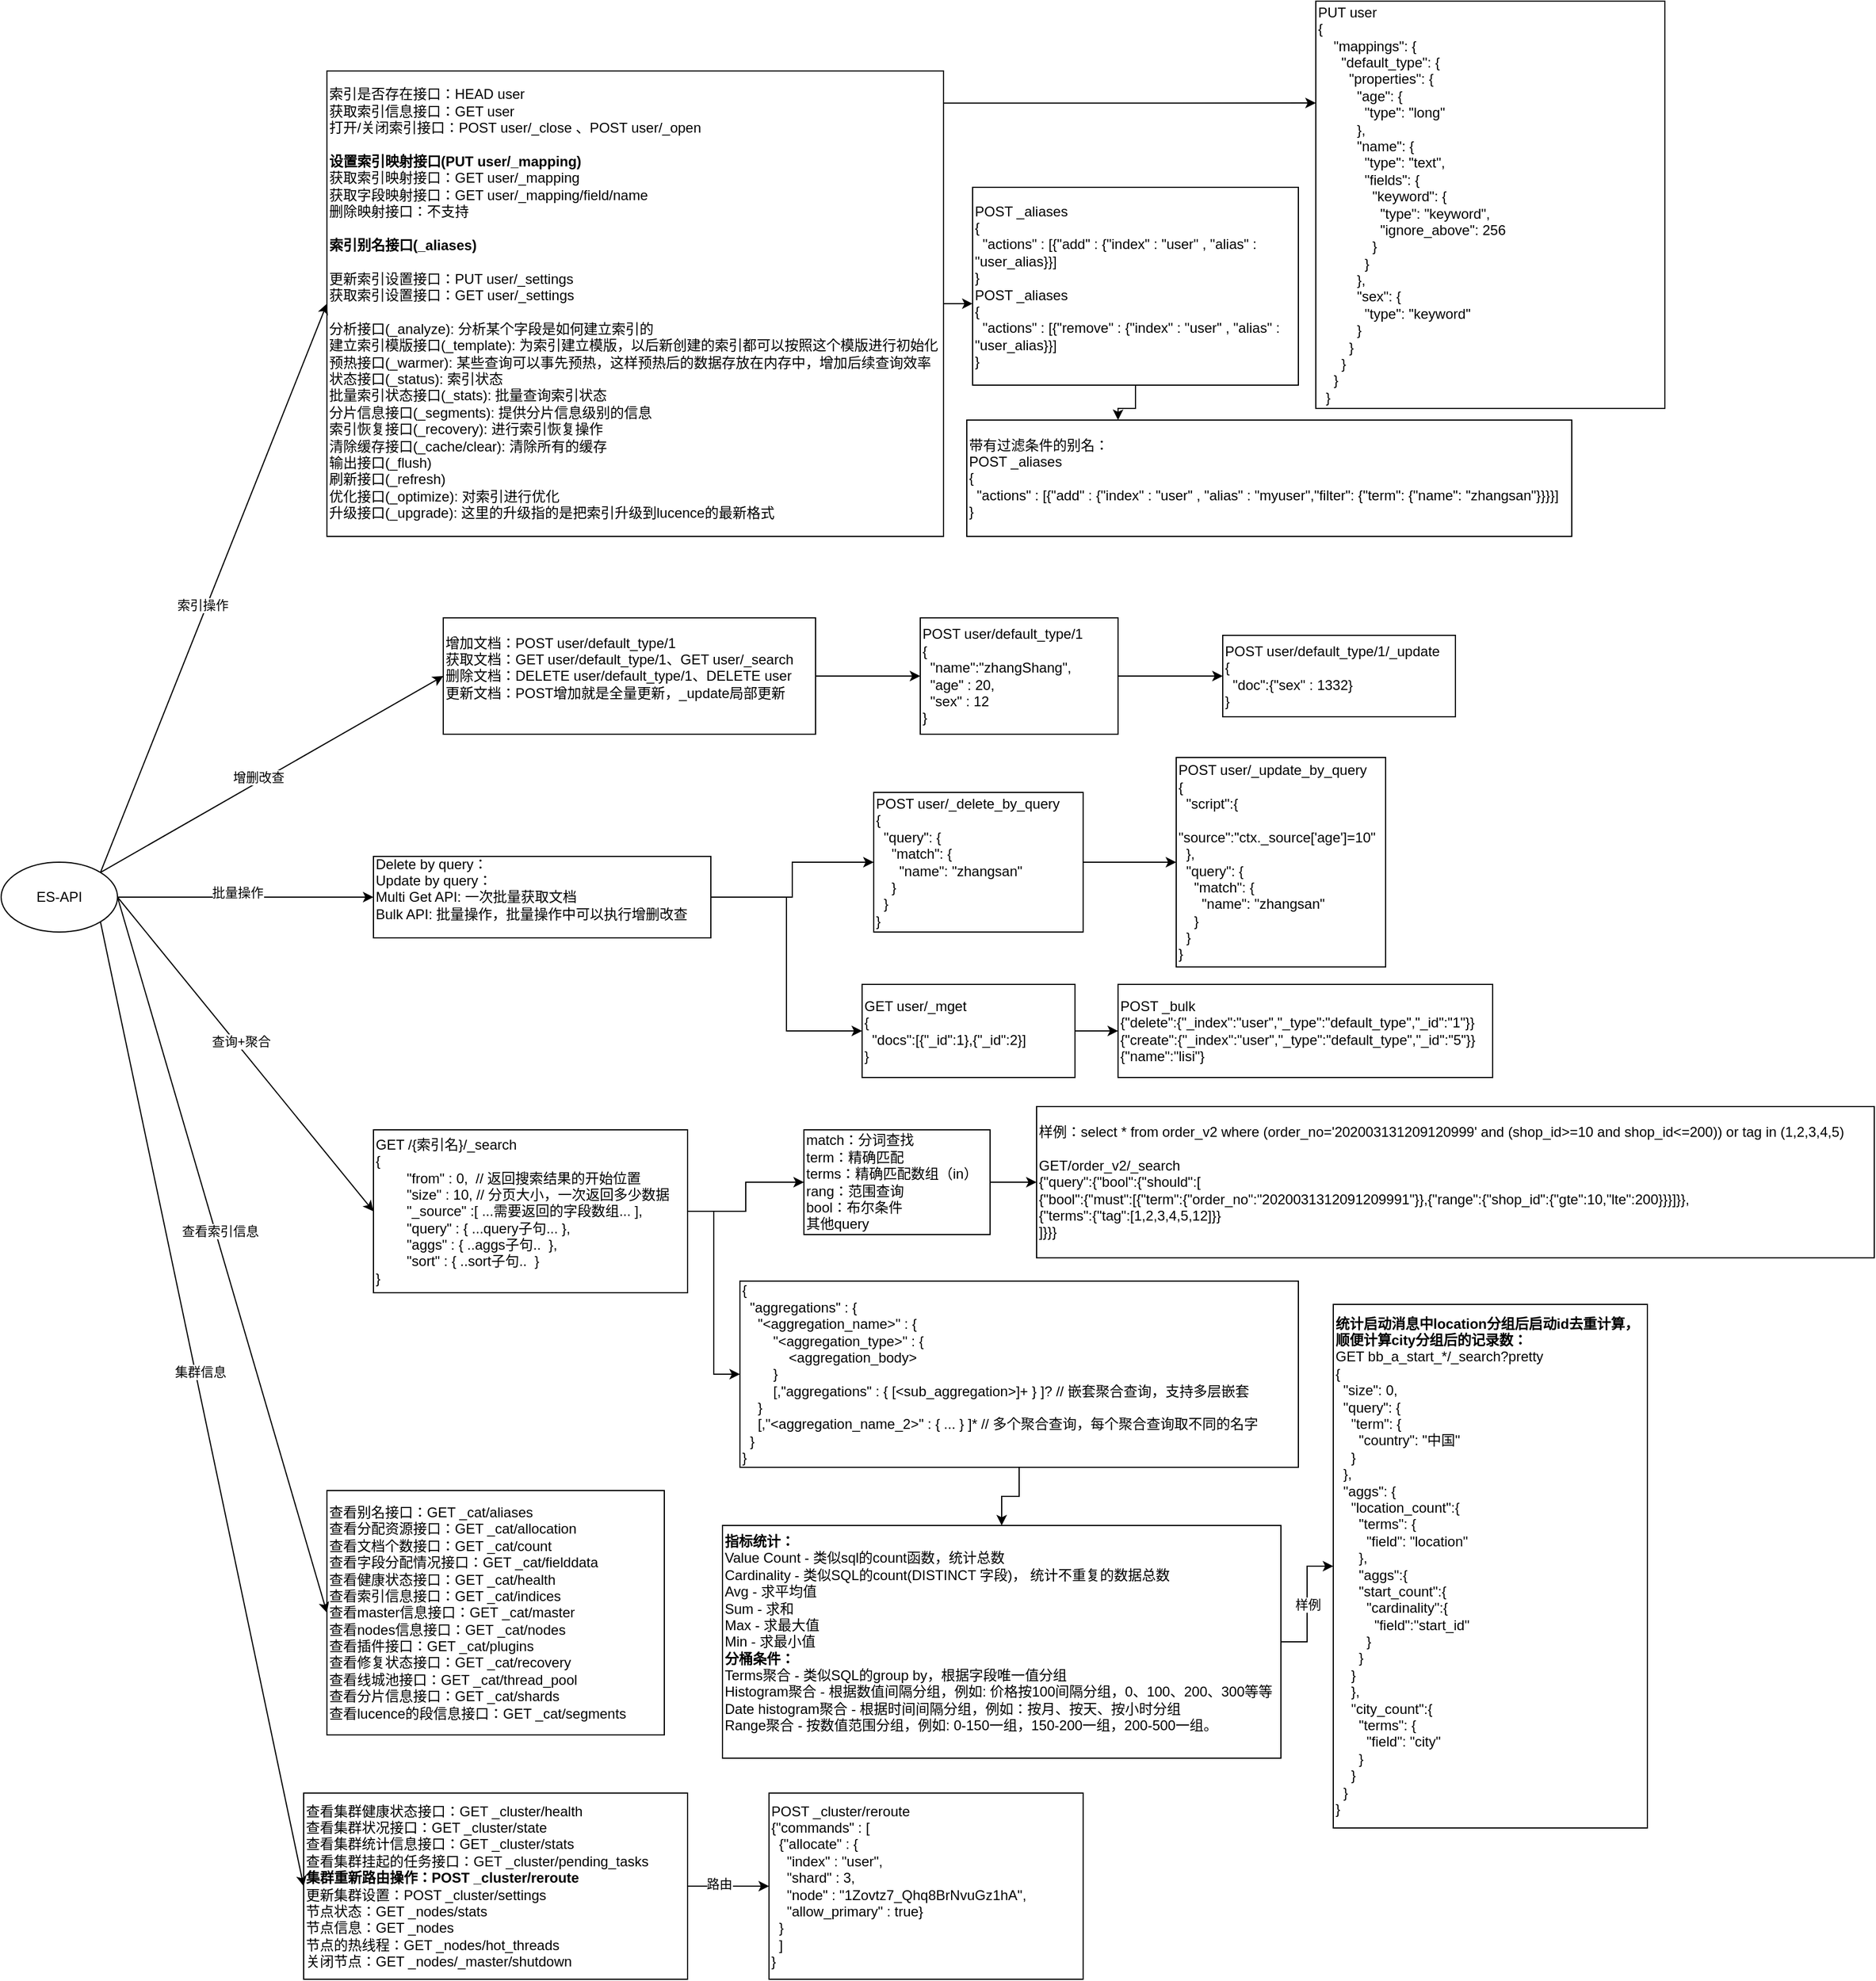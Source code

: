 <mxfile version="13.8.2" type="device"><diagram id="Yi1-k2MWJeGVFgbMpp85" name="Page-1"><mxGraphModel dx="3153" dy="2832" grid="1" gridSize="10" guides="1" tooltips="1" connect="1" arrows="1" fold="1" page="1" pageScale="1" pageWidth="827" pageHeight="1169" math="0" shadow="0"><root><mxCell id="0"/><mxCell id="1" parent="0"/><mxCell id="cGSWzXC-bVytF_CD_2vd-1" value="ES-API" style="ellipse;whiteSpace=wrap;html=1;" vertex="1" parent="1"><mxGeometry x="20" y="-380" width="100" height="60" as="geometry"/></mxCell><mxCell id="cGSWzXC-bVytF_CD_2vd-54" style="edgeStyle=orthogonalEdgeStyle;rounded=0;orthogonalLoop=1;jettySize=auto;html=1;entryX=0;entryY=0.5;entryDx=0;entryDy=0;" edge="1" parent="1" source="cGSWzXC-bVytF_CD_2vd-2" target="cGSWzXC-bVytF_CD_2vd-31"><mxGeometry relative="1" as="geometry"/></mxCell><mxCell id="cGSWzXC-bVytF_CD_2vd-2" value="&lt;div&gt;增加文档：&lt;span&gt;POST user/default_type/1&lt;/span&gt;&lt;/div&gt;&lt;div&gt;&lt;span&gt;获取文档：GET user/default_type/1、GET user/_search&amp;nbsp;&lt;/span&gt;&lt;/div&gt;&lt;div&gt;&lt;span&gt;删除文档：DELETE user/default_type/1、&lt;/span&gt;&lt;span&gt;DELETE user&lt;/span&gt;&lt;/div&gt;&lt;div&gt;更新文档：POST增加就是全量更新，_update局部更新&lt;/div&gt;&lt;div&gt;&lt;br&gt;&lt;/div&gt;" style="rounded=0;whiteSpace=wrap;html=1;align=left;" vertex="1" parent="1"><mxGeometry x="400" y="-590" width="320" height="100" as="geometry"/></mxCell><mxCell id="cGSWzXC-bVytF_CD_2vd-6" value="" style="endArrow=classic;html=1;entryX=0;entryY=0.5;entryDx=0;entryDy=0;exitX=1;exitY=0;exitDx=0;exitDy=0;" edge="1" parent="1" source="cGSWzXC-bVytF_CD_2vd-1" target="cGSWzXC-bVytF_CD_2vd-2"><mxGeometry width="50" height="50" relative="1" as="geometry"><mxPoint x="150" y="-430" as="sourcePoint"/><mxPoint x="200" y="-480" as="targetPoint"/></mxGeometry></mxCell><mxCell id="cGSWzXC-bVytF_CD_2vd-7" value="增删改查" style="edgeLabel;html=1;align=center;verticalAlign=middle;resizable=0;points=[];" vertex="1" connectable="0" parent="cGSWzXC-bVytF_CD_2vd-6"><mxGeometry x="-0.065" y="4" relative="1" as="geometry"><mxPoint as="offset"/></mxGeometry></mxCell><mxCell id="cGSWzXC-bVytF_CD_2vd-56" style="edgeStyle=orthogonalEdgeStyle;rounded=0;orthogonalLoop=1;jettySize=auto;html=1;entryX=0;entryY=0.25;entryDx=0;entryDy=0;exitX=1;exitY=0.069;exitDx=0;exitDy=0;exitPerimeter=0;" edge="1" parent="1" source="cGSWzXC-bVytF_CD_2vd-8" target="cGSWzXC-bVytF_CD_2vd-27"><mxGeometry relative="1" as="geometry"/></mxCell><mxCell id="cGSWzXC-bVytF_CD_2vd-58" value="" style="edgeStyle=orthogonalEdgeStyle;rounded=0;orthogonalLoop=1;jettySize=auto;html=1;entryX=0;entryY=0.588;entryDx=0;entryDy=0;entryPerimeter=0;" edge="1" parent="1" source="cGSWzXC-bVytF_CD_2vd-8" target="cGSWzXC-bVytF_CD_2vd-28"><mxGeometry relative="1" as="geometry"/></mxCell><mxCell id="cGSWzXC-bVytF_CD_2vd-8" value="&lt;div&gt;索引是否存在接口：HEAD user&lt;span&gt;&lt;br&gt;&lt;/span&gt;&lt;/div&gt;&lt;div&gt;&lt;span&gt;获取索引信息接口：GET user&lt;/span&gt;&lt;/div&gt;&lt;div&gt;&lt;span&gt;打开/关闭索引接口：POST user/_close 、POST user/_open&lt;/span&gt;&lt;br&gt;&lt;/div&gt;&lt;div&gt;&lt;b&gt;&lt;br&gt;&lt;/b&gt;&lt;/div&gt;&lt;div&gt;&lt;b&gt;设置索引映射接口(PUT user/_mapping)&lt;/b&gt;&lt;/div&gt;&lt;div&gt;获取索引映射接口：GET user/_mapping&lt;/div&gt;&lt;div&gt;获取字段映射接口：GET user/_mapping/field/name&lt;/div&gt;&lt;div&gt;删除映射接口：不支持&lt;/div&gt;&lt;div&gt;&lt;br&gt;&lt;/div&gt;&lt;div&gt;&lt;b&gt;索引别名接口(_aliases)&lt;/b&gt;&lt;/div&gt;&lt;div&gt;&lt;br&gt;&lt;/div&gt;&lt;div&gt;更新索引设置接口：PUT user/_settings&lt;/div&gt;&lt;div&gt;获取索引设置接口：GET user/_settings&lt;/div&gt;&lt;div&gt;&lt;br&gt;&lt;/div&gt;&lt;div&gt;分析接口(_analyze): 分析某个字段是如何建立索引的&lt;/div&gt;&lt;div&gt;建立索引模版接口(_template): 为索引建立模版，以后新创建的索引都可以按照这个模版进行初始化&lt;/div&gt;&lt;div&gt;预热接口(_warmer): 某些查询可以事先预热，这样预热后的数据存放在内存中，增加后续查询效率&lt;/div&gt;&lt;div&gt;状态接口(_status): 索引状态&lt;/div&gt;&lt;div&gt;批量索引状态接口(_stats): 批量查询索引状态&lt;/div&gt;&lt;div&gt;分片信息接口(_segments): 提供分片信息级别的信息&lt;/div&gt;&lt;div&gt;索引恢复接口(_recovery): 进行索引恢复操作&lt;/div&gt;&lt;div&gt;清除缓存接口(_cache/clear): 清除所有的缓存&lt;/div&gt;&lt;div&gt;输出接口(_flush)&lt;/div&gt;&lt;div&gt;刷新接口(_refresh)&lt;/div&gt;&lt;div&gt;优化接口(_optimize): 对索引进行优化&lt;/div&gt;&lt;div&gt;升级接口(_upgrade): 这里的升级指的是把索引升级到lucence的最新格式&lt;/div&gt;" style="rounded=0;whiteSpace=wrap;html=1;align=left;" vertex="1" parent="1"><mxGeometry x="300" y="-1060" width="530" height="400" as="geometry"/></mxCell><mxCell id="cGSWzXC-bVytF_CD_2vd-10" value="" style="endArrow=classic;html=1;entryX=0;entryY=0.5;entryDx=0;entryDy=0;exitX=1;exitY=0;exitDx=0;exitDy=0;" edge="1" parent="1" source="cGSWzXC-bVytF_CD_2vd-1" target="cGSWzXC-bVytF_CD_2vd-8"><mxGeometry width="50" height="50" relative="1" as="geometry"><mxPoint x="130" y="-340" as="sourcePoint"/><mxPoint x="320" y="-380" as="targetPoint"/></mxGeometry></mxCell><mxCell id="cGSWzXC-bVytF_CD_2vd-11" value="索引操作" style="edgeLabel;html=1;align=center;verticalAlign=middle;resizable=0;points=[];" vertex="1" connectable="0" parent="cGSWzXC-bVytF_CD_2vd-10"><mxGeometry x="-0.065" y="4" relative="1" as="geometry"><mxPoint as="offset"/></mxGeometry></mxCell><mxCell id="cGSWzXC-bVytF_CD_2vd-50" style="edgeStyle=orthogonalEdgeStyle;rounded=0;orthogonalLoop=1;jettySize=auto;html=1;" edge="1" parent="1" source="cGSWzXC-bVytF_CD_2vd-12" target="cGSWzXC-bVytF_CD_2vd-33"><mxGeometry relative="1" as="geometry"/></mxCell><mxCell id="cGSWzXC-bVytF_CD_2vd-51" style="edgeStyle=orthogonalEdgeStyle;rounded=0;orthogonalLoop=1;jettySize=auto;html=1;entryX=0;entryY=0.5;entryDx=0;entryDy=0;" edge="1" parent="1" source="cGSWzXC-bVytF_CD_2vd-12" target="cGSWzXC-bVytF_CD_2vd-35"><mxGeometry relative="1" as="geometry"/></mxCell><mxCell id="cGSWzXC-bVytF_CD_2vd-12" value="&lt;div&gt;&lt;div&gt;Delete by query：&lt;/div&gt;&lt;div&gt;Update by query：&lt;/div&gt;&lt;/div&gt;&lt;div&gt;Multi Get API: 一次批量获取文档&lt;/div&gt;&lt;div&gt;Bulk API: 批量操作，批量操作中可以执行增删改查&lt;/div&gt;&lt;div&gt;&lt;br&gt;&lt;/div&gt;" style="rounded=0;whiteSpace=wrap;html=1;align=left;" vertex="1" parent="1"><mxGeometry x="340" y="-385" width="290" height="70" as="geometry"/></mxCell><mxCell id="cGSWzXC-bVytF_CD_2vd-47" style="edgeStyle=orthogonalEdgeStyle;rounded=0;orthogonalLoop=1;jettySize=auto;html=1;entryX=0;entryY=0.5;entryDx=0;entryDy=0;" edge="1" parent="1" source="cGSWzXC-bVytF_CD_2vd-13" target="cGSWzXC-bVytF_CD_2vd-38"><mxGeometry relative="1" as="geometry"/></mxCell><mxCell id="cGSWzXC-bVytF_CD_2vd-48" style="edgeStyle=orthogonalEdgeStyle;rounded=0;orthogonalLoop=1;jettySize=auto;html=1;entryX=0;entryY=0.5;entryDx=0;entryDy=0;" edge="1" parent="1" source="cGSWzXC-bVytF_CD_2vd-13" target="cGSWzXC-bVytF_CD_2vd-40"><mxGeometry relative="1" as="geometry"/></mxCell><mxCell id="cGSWzXC-bVytF_CD_2vd-13" value="&lt;div&gt;GET /{索引名}/_search&lt;/div&gt;&lt;div&gt;{&lt;/div&gt;&lt;div&gt;&amp;nbsp; &amp;nbsp; &amp;nbsp; &amp;nbsp; &quot;from&quot; : 0,&amp;nbsp; // 返回搜索结果的开始位置&lt;/div&gt;&lt;div&gt;&amp;nbsp; &amp;nbsp; &amp;nbsp; &amp;nbsp; &quot;size&quot; : 10, // 分页大小，一次返回多少数据&lt;/div&gt;&lt;div&gt;&amp;nbsp; &amp;nbsp; &amp;nbsp; &amp;nbsp; &quot;_source&quot; :[ ...需要返回的字段数组... ],&lt;/div&gt;&lt;div&gt;&amp;nbsp; &amp;nbsp; &amp;nbsp; &amp;nbsp; &quot;query&quot; : { ...query子句... },&lt;/div&gt;&lt;div&gt;&amp;nbsp; &amp;nbsp; &amp;nbsp; &amp;nbsp; &quot;aggs&quot; : { ..aggs子句..&amp;nbsp; },&lt;/div&gt;&lt;div&gt;&amp;nbsp; &amp;nbsp; &amp;nbsp; &amp;nbsp; &quot;sort&quot; : { ..sort子句..&amp;nbsp; }&lt;/div&gt;&lt;div&gt;}&lt;/div&gt;" style="rounded=0;whiteSpace=wrap;html=1;align=left;" vertex="1" parent="1"><mxGeometry x="340" y="-150" width="270" height="140" as="geometry"/></mxCell><mxCell id="cGSWzXC-bVytF_CD_2vd-14" value="&lt;div&gt;查看别名接口：GET _cat/aliases&lt;/div&gt;&lt;div&gt;查看分配资源接口：GET _cat/allocation&lt;/div&gt;&lt;div&gt;查看文档个数接口：GET _cat/count&lt;/div&gt;&lt;div&gt;查看字段分配情况接口：GET _cat/fielddata&lt;/div&gt;&lt;div&gt;查看健康状态接口：GET _cat/health&lt;/div&gt;&lt;div&gt;查看索引信息接口：GET _cat/indices&lt;/div&gt;&lt;div&gt;查看master信息接口：GET _cat/master&lt;/div&gt;&lt;div&gt;查看nodes信息接口：GET _cat/nodes&lt;/div&gt;&lt;div&gt;查看插件接口：GET _cat/plugins&lt;/div&gt;&lt;div&gt;查看修复状态接口：GET _cat/recovery&lt;/div&gt;&lt;div&gt;查看线城池接口：GET _cat/thread_pool&lt;/div&gt;&lt;div&gt;查看分片信息接口：GET _cat/shards&lt;/div&gt;&lt;div&gt;查看lucence的段信息接口：GET _cat/segments&lt;/div&gt;" style="rounded=0;whiteSpace=wrap;html=1;align=left;" vertex="1" parent="1"><mxGeometry x="300" y="160" width="290" height="210" as="geometry"/></mxCell><mxCell id="cGSWzXC-bVytF_CD_2vd-15" value="" style="endArrow=classic;html=1;entryX=0;entryY=0.5;entryDx=0;entryDy=0;exitX=1;exitY=0.5;exitDx=0;exitDy=0;" edge="1" parent="1" source="cGSWzXC-bVytF_CD_2vd-1" target="cGSWzXC-bVytF_CD_2vd-12"><mxGeometry width="50" height="50" relative="1" as="geometry"><mxPoint x="130" y="-340" as="sourcePoint"/><mxPoint x="320" y="-380" as="targetPoint"/></mxGeometry></mxCell><mxCell id="cGSWzXC-bVytF_CD_2vd-16" value="批量操作" style="edgeLabel;html=1;align=center;verticalAlign=middle;resizable=0;points=[];" vertex="1" connectable="0" parent="cGSWzXC-bVytF_CD_2vd-15"><mxGeometry x="-0.065" y="4" relative="1" as="geometry"><mxPoint as="offset"/></mxGeometry></mxCell><mxCell id="cGSWzXC-bVytF_CD_2vd-17" value="" style="endArrow=classic;html=1;entryX=0;entryY=0.5;entryDx=0;entryDy=0;exitX=1;exitY=0.5;exitDx=0;exitDy=0;" edge="1" parent="1" source="cGSWzXC-bVytF_CD_2vd-1" target="cGSWzXC-bVytF_CD_2vd-13"><mxGeometry width="50" height="50" relative="1" as="geometry"><mxPoint x="130" y="-340" as="sourcePoint"/><mxPoint x="320" y="-180" as="targetPoint"/></mxGeometry></mxCell><mxCell id="cGSWzXC-bVytF_CD_2vd-18" value="查询+聚合" style="edgeLabel;html=1;align=center;verticalAlign=middle;resizable=0;points=[];" vertex="1" connectable="0" parent="cGSWzXC-bVytF_CD_2vd-17"><mxGeometry x="-0.065" y="4" relative="1" as="geometry"><mxPoint as="offset"/></mxGeometry></mxCell><mxCell id="cGSWzXC-bVytF_CD_2vd-19" value="" style="endArrow=classic;html=1;entryX=0;entryY=0.5;entryDx=0;entryDy=0;exitX=1;exitY=0.5;exitDx=0;exitDy=0;" edge="1" parent="1" source="cGSWzXC-bVytF_CD_2vd-1" target="cGSWzXC-bVytF_CD_2vd-14"><mxGeometry width="50" height="50" relative="1" as="geometry"><mxPoint x="130" y="-340" as="sourcePoint"/><mxPoint x="320" y="40" as="targetPoint"/></mxGeometry></mxCell><mxCell id="cGSWzXC-bVytF_CD_2vd-20" value="查看索引信息" style="edgeLabel;html=1;align=center;verticalAlign=middle;resizable=0;points=[];" vertex="1" connectable="0" parent="cGSWzXC-bVytF_CD_2vd-19"><mxGeometry x="-0.065" y="4" relative="1" as="geometry"><mxPoint as="offset"/></mxGeometry></mxCell><mxCell id="cGSWzXC-bVytF_CD_2vd-43" style="edgeStyle=orthogonalEdgeStyle;rounded=0;orthogonalLoop=1;jettySize=auto;html=1;" edge="1" parent="1" source="cGSWzXC-bVytF_CD_2vd-21" target="cGSWzXC-bVytF_CD_2vd-37"><mxGeometry relative="1" as="geometry"/></mxCell><mxCell id="cGSWzXC-bVytF_CD_2vd-44" value="路由" style="edgeLabel;html=1;align=center;verticalAlign=middle;resizable=0;points=[];" vertex="1" connectable="0" parent="cGSWzXC-bVytF_CD_2vd-43"><mxGeometry x="-0.229" y="2" relative="1" as="geometry"><mxPoint as="offset"/></mxGeometry></mxCell><mxCell id="cGSWzXC-bVytF_CD_2vd-21" value="&lt;div&gt;查看集群健康状态接口：GET _cluster/health&lt;/div&gt;&lt;div&gt;查看集群状况接口：GET _cluster/state&lt;/div&gt;&lt;div&gt;查看集群统计信息接口：GET _cluster/stats&lt;/div&gt;&lt;div&gt;查看集群挂起的任务接口：GET _cluster/pending_tasks&lt;/div&gt;&lt;div&gt;&lt;b&gt;集群重新路由操作：POST _cluster/reroute&lt;/b&gt;&lt;/div&gt;&lt;div&gt;更新集群设置：POST _cluster/settings&lt;/div&gt;&lt;div&gt;节点状态：GET _nodes/stats&lt;/div&gt;&lt;div&gt;节点信息：GET _nodes&lt;/div&gt;&lt;div&gt;节点的热线程：GET _nodes/hot_threads&lt;/div&gt;&lt;div&gt;关闭节点：GET _nodes/_master/shutdown&lt;/div&gt;" style="rounded=0;whiteSpace=wrap;html=1;align=left;" vertex="1" parent="1"><mxGeometry x="280" y="420" width="330" height="160" as="geometry"/></mxCell><mxCell id="cGSWzXC-bVytF_CD_2vd-23" value="" style="endArrow=classic;html=1;entryX=0;entryY=0.5;entryDx=0;entryDy=0;exitX=1;exitY=1;exitDx=0;exitDy=0;" edge="1" parent="1" source="cGSWzXC-bVytF_CD_2vd-1" target="cGSWzXC-bVytF_CD_2vd-21"><mxGeometry width="50" height="50" relative="1" as="geometry"><mxPoint x="130" y="-340" as="sourcePoint"/><mxPoint x="310" y="250" as="targetPoint"/></mxGeometry></mxCell><mxCell id="cGSWzXC-bVytF_CD_2vd-24" value="集群信息" style="edgeLabel;html=1;align=center;verticalAlign=middle;resizable=0;points=[];" vertex="1" connectable="0" parent="cGSWzXC-bVytF_CD_2vd-23"><mxGeometry x="-0.065" y="4" relative="1" as="geometry"><mxPoint as="offset"/></mxGeometry></mxCell><mxCell id="cGSWzXC-bVytF_CD_2vd-27" value="&lt;div&gt;PUT user&lt;/div&gt;&lt;div&gt;{&lt;/div&gt;&lt;div&gt;&amp;nbsp; &amp;nbsp; &quot;mappings&quot;: {&lt;/div&gt;&lt;div&gt;&amp;nbsp; &amp;nbsp; &amp;nbsp; &quot;default_type&quot;: {&lt;/div&gt;&lt;div&gt;&amp;nbsp; &amp;nbsp; &amp;nbsp; &amp;nbsp; &quot;properties&quot;: {&lt;/div&gt;&lt;div&gt;&amp;nbsp; &amp;nbsp; &amp;nbsp; &amp;nbsp; &amp;nbsp; &quot;age&quot;: {&lt;/div&gt;&lt;div&gt;&amp;nbsp; &amp;nbsp; &amp;nbsp; &amp;nbsp; &amp;nbsp; &amp;nbsp; &quot;type&quot;: &quot;long&quot;&lt;/div&gt;&lt;div&gt;&amp;nbsp; &amp;nbsp; &amp;nbsp; &amp;nbsp; &amp;nbsp; },&lt;/div&gt;&lt;div&gt;&amp;nbsp; &amp;nbsp; &amp;nbsp; &amp;nbsp; &amp;nbsp; &quot;name&quot;: {&lt;/div&gt;&lt;div&gt;&amp;nbsp; &amp;nbsp; &amp;nbsp; &amp;nbsp; &amp;nbsp; &amp;nbsp; &quot;type&quot;: &quot;text&quot;,&lt;/div&gt;&lt;div&gt;&amp;nbsp; &amp;nbsp; &amp;nbsp; &amp;nbsp; &amp;nbsp; &amp;nbsp; &quot;fields&quot;: {&lt;/div&gt;&lt;div&gt;&amp;nbsp; &amp;nbsp; &amp;nbsp; &amp;nbsp; &amp;nbsp; &amp;nbsp; &amp;nbsp; &quot;keyword&quot;: {&lt;/div&gt;&lt;div&gt;&amp;nbsp; &amp;nbsp; &amp;nbsp; &amp;nbsp; &amp;nbsp; &amp;nbsp; &amp;nbsp; &amp;nbsp; &quot;type&quot;: &quot;keyword&quot;,&lt;/div&gt;&lt;div&gt;&amp;nbsp; &amp;nbsp; &amp;nbsp; &amp;nbsp; &amp;nbsp; &amp;nbsp; &amp;nbsp; &amp;nbsp; &quot;ignore_above&quot;: 256&lt;/div&gt;&lt;div&gt;&amp;nbsp; &amp;nbsp; &amp;nbsp; &amp;nbsp; &amp;nbsp; &amp;nbsp; &amp;nbsp; }&lt;/div&gt;&lt;div&gt;&amp;nbsp; &amp;nbsp; &amp;nbsp; &amp;nbsp; &amp;nbsp; &amp;nbsp; }&lt;/div&gt;&lt;div&gt;&amp;nbsp; &amp;nbsp; &amp;nbsp; &amp;nbsp; &amp;nbsp; },&lt;/div&gt;&lt;div&gt;&amp;nbsp; &amp;nbsp; &amp;nbsp; &amp;nbsp; &amp;nbsp; &quot;sex&quot;: {&lt;/div&gt;&lt;div&gt;&amp;nbsp; &amp;nbsp; &amp;nbsp; &amp;nbsp; &amp;nbsp; &amp;nbsp; &quot;type&quot;: &quot;keyword&quot;&lt;/div&gt;&lt;div&gt;&amp;nbsp; &amp;nbsp; &amp;nbsp; &amp;nbsp; &amp;nbsp; }&lt;/div&gt;&lt;div&gt;&amp;nbsp; &amp;nbsp; &amp;nbsp; &amp;nbsp; }&lt;/div&gt;&lt;div&gt;&amp;nbsp; &amp;nbsp; &amp;nbsp; }&lt;/div&gt;&lt;div&gt;&amp;nbsp; &amp;nbsp; }&lt;/div&gt;&lt;div&gt;&amp;nbsp; }&lt;/div&gt;" style="rounded=0;whiteSpace=wrap;html=1;align=left;" vertex="1" parent="1"><mxGeometry x="1150" y="-1120" width="300" height="350" as="geometry"/></mxCell><mxCell id="cGSWzXC-bVytF_CD_2vd-57" style="edgeStyle=orthogonalEdgeStyle;rounded=0;orthogonalLoop=1;jettySize=auto;html=1;entryX=0.25;entryY=0;entryDx=0;entryDy=0;" edge="1" parent="1" source="cGSWzXC-bVytF_CD_2vd-28" target="cGSWzXC-bVytF_CD_2vd-29"><mxGeometry relative="1" as="geometry"/></mxCell><mxCell id="cGSWzXC-bVytF_CD_2vd-28" value="&lt;div&gt;POST _aliases&lt;/div&gt;&lt;div&gt;{&lt;/div&gt;&lt;div&gt;&amp;nbsp; &quot;actions&quot; : [{&quot;add&quot; : {&quot;index&quot; : &quot;user&quot; , &quot;alias&quot; : &quot;user_alias}}]&lt;/div&gt;&lt;div&gt;}&lt;/div&gt;&lt;div&gt;&lt;div&gt;POST _aliases&lt;/div&gt;&lt;div&gt;{&lt;/div&gt;&lt;div&gt;&amp;nbsp; &quot;actions&quot; : [{&quot;remove&quot; : {&quot;index&quot; : &quot;user&quot; , &quot;alias&quot; : &quot;user_alias}}]&lt;/div&gt;&lt;div&gt;}&lt;/div&gt;&lt;/div&gt;" style="rounded=0;whiteSpace=wrap;html=1;align=left;" vertex="1" parent="1"><mxGeometry x="855" y="-960" width="280" height="170" as="geometry"/></mxCell><mxCell id="cGSWzXC-bVytF_CD_2vd-29" value="&lt;div&gt;带有过滤条件的别名：&lt;/div&gt;&lt;div&gt;POST _aliases&lt;/div&gt;&lt;div&gt;{&lt;/div&gt;&lt;div&gt;&amp;nbsp; &quot;actions&quot; : [{&quot;add&quot; : {&quot;index&quot; : &quot;user&quot; , &quot;alias&quot; : &quot;myuser&quot;,&quot;filter&quot;: {&quot;term&quot;: {&quot;name&quot;: &quot;zhangsan&quot;}}}}]&lt;/div&gt;&lt;div&gt;}&lt;/div&gt;" style="rounded=0;whiteSpace=wrap;html=1;align=left;" vertex="1" parent="1"><mxGeometry x="850" y="-760" width="520" height="100" as="geometry"/></mxCell><mxCell id="cGSWzXC-bVytF_CD_2vd-55" style="edgeStyle=orthogonalEdgeStyle;rounded=0;orthogonalLoop=1;jettySize=auto;html=1;" edge="1" parent="1" source="cGSWzXC-bVytF_CD_2vd-31" target="cGSWzXC-bVytF_CD_2vd-32"><mxGeometry relative="1" as="geometry"/></mxCell><mxCell id="cGSWzXC-bVytF_CD_2vd-31" value="&lt;div&gt;&lt;span&gt;POST user/default_type/1&lt;/span&gt;&lt;/div&gt;&lt;div&gt;&lt;span&gt;{&lt;/span&gt;&lt;/div&gt;&lt;div&gt;&amp;nbsp; &quot;name&quot;:&quot;zhangShang&quot;,&lt;/div&gt;&lt;div&gt;&amp;nbsp; &quot;age&quot; : 20,&lt;/div&gt;&lt;div&gt;&amp;nbsp; &quot;sex&quot; : 12&lt;/div&gt;&lt;div&gt;}&lt;/div&gt;" style="rounded=0;whiteSpace=wrap;html=1;align=left;" vertex="1" parent="1"><mxGeometry x="810" y="-590" width="170" height="100" as="geometry"/></mxCell><mxCell id="cGSWzXC-bVytF_CD_2vd-32" value="&lt;div&gt;&lt;span&gt;POST user/default_type/1/_update&lt;/span&gt;&lt;br&gt;&lt;/div&gt;&lt;div&gt;{&lt;/div&gt;&lt;div&gt;&amp;nbsp; &quot;doc&quot;:{&quot;sex&quot; : 1332}&lt;/div&gt;&lt;div&gt;}&lt;/div&gt;" style="rounded=0;whiteSpace=wrap;html=1;align=left;" vertex="1" parent="1"><mxGeometry x="1070" y="-575" width="200" height="70" as="geometry"/></mxCell><mxCell id="cGSWzXC-bVytF_CD_2vd-52" style="edgeStyle=orthogonalEdgeStyle;rounded=0;orthogonalLoop=1;jettySize=auto;html=1;" edge="1" parent="1" source="cGSWzXC-bVytF_CD_2vd-33" target="cGSWzXC-bVytF_CD_2vd-34"><mxGeometry relative="1" as="geometry"/></mxCell><mxCell id="cGSWzXC-bVytF_CD_2vd-33" value="&lt;div&gt;POST user/_delete_by_query&lt;/div&gt;&lt;div&gt;{&lt;/div&gt;&lt;div&gt;&amp;nbsp; &quot;query&quot;: {&amp;nbsp;&lt;/div&gt;&lt;div&gt;&amp;nbsp; &amp;nbsp; &quot;match&quot;: {&lt;/div&gt;&lt;div&gt;&amp;nbsp; &amp;nbsp; &amp;nbsp; &quot;name&quot;: &quot;zhangsan&quot;&lt;/div&gt;&lt;div&gt;&amp;nbsp; &amp;nbsp; }&lt;/div&gt;&lt;div&gt;&amp;nbsp; }&lt;/div&gt;&lt;div&gt;}&lt;/div&gt;" style="rounded=0;whiteSpace=wrap;html=1;align=left;" vertex="1" parent="1"><mxGeometry x="770" y="-440" width="180" height="120" as="geometry"/></mxCell><mxCell id="cGSWzXC-bVytF_CD_2vd-34" value="&lt;div&gt;POST user/_update_by_query&lt;/div&gt;&lt;div&gt;{&lt;/div&gt;&lt;div&gt;&amp;nbsp; &quot;script&quot;:{&lt;/div&gt;&lt;div&gt;&amp;nbsp; &amp;nbsp; &quot;source&quot;:&quot;ctx._source['age']=10&quot;&lt;/div&gt;&lt;div&gt;&amp;nbsp; },&lt;/div&gt;&lt;div&gt;&amp;nbsp; &quot;query&quot;: {&amp;nbsp;&lt;/div&gt;&lt;div&gt;&amp;nbsp; &amp;nbsp; &quot;match&quot;: {&lt;/div&gt;&lt;div&gt;&amp;nbsp; &amp;nbsp; &amp;nbsp; &quot;name&quot;: &quot;zhangsan&quot;&lt;/div&gt;&lt;div&gt;&amp;nbsp; &amp;nbsp; }&lt;/div&gt;&lt;div&gt;&amp;nbsp; }&lt;/div&gt;&lt;div&gt;}&lt;/div&gt;" style="rounded=0;whiteSpace=wrap;html=1;align=left;" vertex="1" parent="1"><mxGeometry x="1030" y="-470" width="180" height="180" as="geometry"/></mxCell><mxCell id="cGSWzXC-bVytF_CD_2vd-53" style="edgeStyle=orthogonalEdgeStyle;rounded=0;orthogonalLoop=1;jettySize=auto;html=1;entryX=0;entryY=0.5;entryDx=0;entryDy=0;" edge="1" parent="1" source="cGSWzXC-bVytF_CD_2vd-35" target="cGSWzXC-bVytF_CD_2vd-36"><mxGeometry relative="1" as="geometry"/></mxCell><mxCell id="cGSWzXC-bVytF_CD_2vd-35" value="&lt;div&gt;GET user/_mget&lt;/div&gt;&lt;div&gt;{&lt;/div&gt;&lt;div&gt;&amp;nbsp; &quot;docs&quot;:[{&quot;_id&quot;:1},{&quot;_id&quot;:2}]&lt;/div&gt;&lt;div&gt;}&lt;/div&gt;" style="rounded=0;whiteSpace=wrap;html=1;align=left;" vertex="1" parent="1"><mxGeometry x="760" y="-275" width="183" height="80" as="geometry"/></mxCell><mxCell id="cGSWzXC-bVytF_CD_2vd-36" value="&lt;div&gt;POST _bulk&lt;/div&gt;&lt;div&gt;{&quot;delete&quot;:{&quot;_index&quot;:&quot;user&quot;,&quot;_type&quot;:&quot;default_type&quot;,&quot;_id&quot;:&quot;1&quot;}}&lt;/div&gt;&lt;div&gt;{&quot;create&quot;:{&quot;_index&quot;:&quot;user&quot;,&quot;_type&quot;:&quot;default_type&quot;,&quot;_id&quot;:&quot;5&quot;}}&lt;/div&gt;&lt;div&gt;{&quot;name&quot;:&quot;lisi&quot;}&lt;/div&gt;" style="rounded=0;whiteSpace=wrap;html=1;align=left;" vertex="1" parent="1"><mxGeometry x="980" y="-275" width="322" height="80" as="geometry"/></mxCell><mxCell id="cGSWzXC-bVytF_CD_2vd-37" value="&lt;div&gt;POST _cluster/reroute&lt;/div&gt;&lt;div&gt;{&quot;commands&quot; : [&amp;nbsp;&lt;/div&gt;&lt;div&gt;&amp;nbsp; {&quot;allocate&quot; : {&lt;/div&gt;&lt;div&gt;&amp;nbsp; &amp;nbsp; &quot;index&quot; : &quot;user&quot;,&lt;/div&gt;&lt;div&gt;&amp;nbsp; &amp;nbsp; &quot;shard&quot; : 3,&lt;/div&gt;&lt;div&gt;&amp;nbsp; &amp;nbsp; &quot;node&quot; : &quot;1Zovtz7_Qhq8BrNvuGz1hA&quot;,&lt;/div&gt;&lt;div&gt;&amp;nbsp; &amp;nbsp; &quot;allow_primary&quot; : true}&lt;/div&gt;&lt;div&gt;&amp;nbsp; }&lt;/div&gt;&lt;div&gt;&amp;nbsp; ]&lt;/div&gt;&lt;div&gt;}&lt;/div&gt;" style="rounded=0;whiteSpace=wrap;html=1;align=left;" vertex="1" parent="1"><mxGeometry x="680" y="420" width="270" height="160" as="geometry"/></mxCell><mxCell id="cGSWzXC-bVytF_CD_2vd-49" style="edgeStyle=orthogonalEdgeStyle;rounded=0;orthogonalLoop=1;jettySize=auto;html=1;entryX=0;entryY=0.5;entryDx=0;entryDy=0;" edge="1" parent="1" source="cGSWzXC-bVytF_CD_2vd-38" target="cGSWzXC-bVytF_CD_2vd-39"><mxGeometry relative="1" as="geometry"/></mxCell><mxCell id="cGSWzXC-bVytF_CD_2vd-38" value="match：分词查找&lt;br&gt;term：精确匹配&lt;br&gt;terms：精确匹配数组（in）&lt;br&gt;rang：范围查询&lt;br&gt;bool：布尔条件&lt;br&gt;其他query" style="rounded=0;whiteSpace=wrap;html=1;align=left;" vertex="1" parent="1"><mxGeometry x="710" y="-150" width="160" height="90" as="geometry"/></mxCell><mxCell id="cGSWzXC-bVytF_CD_2vd-39" value="&lt;div&gt;样例：&lt;span&gt;select * from order_v2 where (order_no='202003131209120999' and (shop_id&amp;gt;=10 and shop_id&amp;lt;=200)) or tag in (1,2,3,4,5)&lt;/span&gt;&lt;/div&gt;&lt;div&gt;&lt;br&gt;&lt;/div&gt;&lt;div&gt;GET/order_v2/_search&lt;/div&gt;&lt;div&gt;{&quot;query&quot;:{&quot;bool&quot;:{&quot;should&quot;:[&lt;/div&gt;&lt;div&gt;{&quot;bool&quot;:{&quot;must&quot;:[{&quot;term&quot;:{&quot;order_no&quot;:&quot;2020031312091209991&quot;}},{&quot;range&quot;:{&quot;shop_id&quot;:{&quot;gte&quot;:10,&quot;lte&quot;:200}}}]}},&lt;/div&gt;&lt;div&gt;{&quot;terms&quot;:{&quot;tag&quot;:[1,2,3,4,5,12]}}&lt;/div&gt;&lt;div&gt;]}}}&lt;/div&gt;" style="rounded=0;whiteSpace=wrap;html=1;align=left;" vertex="1" parent="1"><mxGeometry x="910" y="-170" width="720" height="130" as="geometry"/></mxCell><mxCell id="cGSWzXC-bVytF_CD_2vd-45" style="edgeStyle=orthogonalEdgeStyle;rounded=0;orthogonalLoop=1;jettySize=auto;html=1;entryX=0.5;entryY=0;entryDx=0;entryDy=0;" edge="1" parent="1" source="cGSWzXC-bVytF_CD_2vd-40" target="cGSWzXC-bVytF_CD_2vd-41"><mxGeometry relative="1" as="geometry"/></mxCell><mxCell id="cGSWzXC-bVytF_CD_2vd-40" value="&lt;div&gt;{&lt;/div&gt;&lt;div&gt;&amp;nbsp; &quot;aggregations&quot; : {&lt;/div&gt;&lt;div&gt;&amp;nbsp; &amp;nbsp; &quot;&amp;lt;aggregation_name&amp;gt;&quot; : {&lt;/div&gt;&lt;div&gt;&amp;nbsp; &amp;nbsp; &amp;nbsp; &amp;nbsp; &quot;&amp;lt;aggregation_type&amp;gt;&quot; : {&lt;/div&gt;&lt;div&gt;&amp;nbsp; &amp;nbsp; &amp;nbsp; &amp;nbsp; &amp;nbsp; &amp;nbsp; &amp;lt;aggregation_body&amp;gt;&lt;/div&gt;&lt;div&gt;&amp;nbsp; &amp;nbsp; &amp;nbsp; &amp;nbsp; }&lt;/div&gt;&lt;div&gt;&amp;nbsp; &amp;nbsp; &amp;nbsp; &amp;nbsp; [,&quot;aggregations&quot; : { [&amp;lt;sub_aggregation&amp;gt;]+ } ]? // 嵌套聚合查询，支持多层嵌套&lt;/div&gt;&lt;div&gt;&amp;nbsp; &amp;nbsp; }&lt;/div&gt;&lt;div&gt;&amp;nbsp; &amp;nbsp; [,&quot;&amp;lt;aggregation_name_2&amp;gt;&quot; : { ... } ]* // 多个聚合查询，每个聚合查询取不同的名字&lt;/div&gt;&lt;div&gt;&amp;nbsp; }&lt;/div&gt;&lt;div&gt;}&lt;/div&gt;" style="rounded=0;whiteSpace=wrap;html=1;align=left;" vertex="1" parent="1"><mxGeometry x="655" y="-20" width="480" height="160" as="geometry"/></mxCell><mxCell id="cGSWzXC-bVytF_CD_2vd-46" value="样例" style="edgeStyle=orthogonalEdgeStyle;rounded=0;orthogonalLoop=1;jettySize=auto;html=1;" edge="1" parent="1" source="cGSWzXC-bVytF_CD_2vd-41" target="cGSWzXC-bVytF_CD_2vd-42"><mxGeometry relative="1" as="geometry"/></mxCell><mxCell id="cGSWzXC-bVytF_CD_2vd-41" value="&lt;div&gt;&lt;b&gt;指标统计：&lt;/b&gt;&lt;/div&gt;&lt;div&gt;Value Count - 类似sql的count函数，统计总数&lt;/div&gt;&lt;div&gt;Cardinality - 类似SQL的count(DISTINCT 字段)， 统计不重复的数据总数&lt;/div&gt;&lt;div&gt;Avg - 求平均值&lt;/div&gt;&lt;div&gt;Sum - 求和&lt;/div&gt;&lt;div&gt;Max - 求最大值&lt;/div&gt;&lt;div&gt;Min - 求最小值&lt;/div&gt;&lt;div&gt;&lt;b&gt;分桶条件：&lt;/b&gt;&lt;/div&gt;&lt;div&gt;&lt;div&gt;Terms聚合 - 类似SQL的group by，根据字段唯一值分组&lt;/div&gt;&lt;div&gt;Histogram聚合 - 根据数值间隔分组，例如: 价格按100间隔分组，0、100、200、300等等&lt;/div&gt;&lt;div&gt;Date histogram聚合 - 根据时间间隔分组，例如：按月、按天、按小时分组&lt;/div&gt;&lt;div&gt;Range聚合 - 按数值范围分组，例如: 0-150一组，150-200一组，200-500一组。&lt;/div&gt;&lt;/div&gt;&lt;div&gt;&lt;br&gt;&lt;/div&gt;" style="rounded=0;whiteSpace=wrap;html=1;align=left;" vertex="1" parent="1"><mxGeometry x="640" y="190" width="480" height="200" as="geometry"/></mxCell><mxCell id="cGSWzXC-bVytF_CD_2vd-42" value="&lt;div&gt;&lt;b&gt;统计启动消息中location分组后启动id去重计算，顺便计算city分组后的记录数：&lt;/b&gt;&lt;/div&gt;&lt;div&gt;GET bb_a_start_*/_search?pretty&lt;/div&gt;&lt;div&gt;{&lt;/div&gt;&lt;div&gt;&amp;nbsp; &quot;size&quot;: 0,&amp;nbsp;&lt;/div&gt;&lt;div&gt;&amp;nbsp; &quot;query&quot;: {&lt;/div&gt;&lt;div&gt;&amp;nbsp; &amp;nbsp; &quot;term&quot;: {&lt;/div&gt;&lt;div&gt;&amp;nbsp; &amp;nbsp; &amp;nbsp; &quot;country&quot;: &quot;中国&quot;&lt;/div&gt;&lt;div&gt;&amp;nbsp; &amp;nbsp; }&lt;/div&gt;&lt;div&gt;&amp;nbsp; },&lt;/div&gt;&lt;div&gt;&amp;nbsp; &quot;aggs&quot;: {&lt;/div&gt;&lt;div&gt;&amp;nbsp; &amp;nbsp; &quot;location_count&quot;:{&lt;/div&gt;&lt;div&gt;&amp;nbsp; &amp;nbsp; &amp;nbsp; &quot;terms&quot;: {&lt;/div&gt;&lt;div&gt;&amp;nbsp; &amp;nbsp; &amp;nbsp; &amp;nbsp; &quot;field&quot;: &quot;location&quot;&lt;/div&gt;&lt;div&gt;&amp;nbsp; &amp;nbsp; &amp;nbsp; },&lt;/div&gt;&lt;div&gt;&amp;nbsp; &amp;nbsp; &amp;nbsp; &quot;aggs&quot;:{&lt;/div&gt;&lt;div&gt;&amp;nbsp; &amp;nbsp; &amp;nbsp; &quot;start_count&quot;:{&lt;/div&gt;&lt;div&gt;&amp;nbsp; &amp;nbsp; &amp;nbsp; &amp;nbsp; &quot;cardinality&quot;:{&lt;/div&gt;&lt;div&gt;&amp;nbsp; &amp;nbsp; &amp;nbsp; &amp;nbsp; &amp;nbsp; &quot;field&quot;:&quot;start_id&quot;&lt;/div&gt;&lt;div&gt;&amp;nbsp; &amp;nbsp; &amp;nbsp; &amp;nbsp; }&lt;/div&gt;&lt;div&gt;&amp;nbsp; &amp;nbsp; &amp;nbsp; }&lt;/div&gt;&lt;div&gt;&amp;nbsp; &amp;nbsp; }&lt;/div&gt;&lt;div&gt;&amp;nbsp; &amp;nbsp; },&lt;/div&gt;&lt;div&gt;&amp;nbsp; &amp;nbsp; &quot;city_count&quot;:{&lt;/div&gt;&lt;div&gt;&amp;nbsp; &amp;nbsp; &amp;nbsp; &quot;terms&quot;: {&lt;/div&gt;&lt;div&gt;&amp;nbsp; &amp;nbsp; &amp;nbsp; &amp;nbsp; &quot;field&quot;: &quot;city&quot;&lt;/div&gt;&lt;div&gt;&amp;nbsp; &amp;nbsp; &amp;nbsp; }&lt;/div&gt;&lt;div&gt;&amp;nbsp; &amp;nbsp; }&lt;/div&gt;&lt;div&gt;&amp;nbsp; }&lt;/div&gt;&lt;div&gt;}&lt;/div&gt;" style="rounded=0;whiteSpace=wrap;html=1;align=left;" vertex="1" parent="1"><mxGeometry x="1165" width="270" height="450" as="geometry"/></mxCell></root></mxGraphModel></diagram></mxfile>